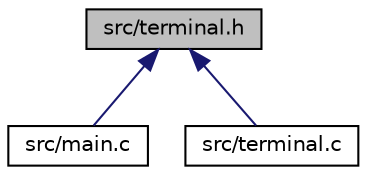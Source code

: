 digraph "src/terminal.h"
{
 // LATEX_PDF_SIZE
  edge [fontname="Helvetica",fontsize="10",labelfontname="Helvetica",labelfontsize="10"];
  node [fontname="Helvetica",fontsize="10",shape=record];
  Node1 [label="src/terminal.h",height=0.2,width=0.4,color="black", fillcolor="grey75", style="filled", fontcolor="black",tooltip="Gestione dell'interfaccia grafica del gioco miniLaska attraverso il terminale."];
  Node1 -> Node2 [dir="back",color="midnightblue",fontsize="10",style="solid",fontname="Helvetica"];
  Node2 [label="src/main.c",height=0.2,width=0.4,color="black", fillcolor="white", style="filled",URL="$main_8c.html",tooltip=" "];
  Node1 -> Node3 [dir="back",color="midnightblue",fontsize="10",style="solid",fontname="Helvetica"];
  Node3 [label="src/terminal.c",height=0.2,width=0.4,color="black", fillcolor="white", style="filled",URL="$terminal_8c.html",tooltip=" "];
}
